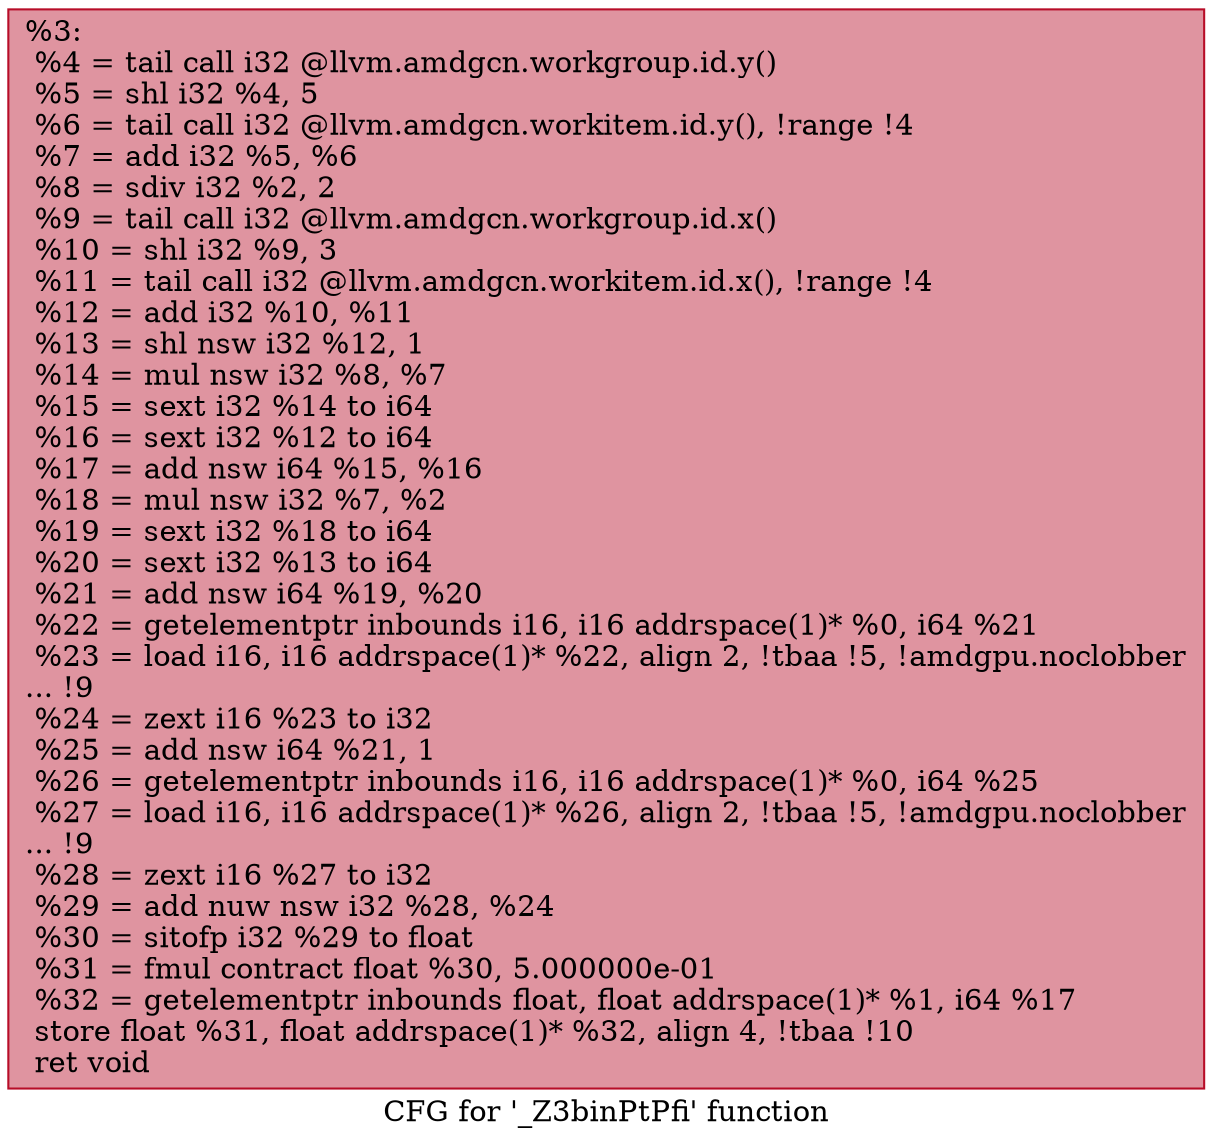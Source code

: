 digraph "CFG for '_Z3binPtPfi' function" {
	label="CFG for '_Z3binPtPfi' function";

	Node0x52dc0f0 [shape=record,color="#b70d28ff", style=filled, fillcolor="#b70d2870",label="{%3:\l  %4 = tail call i32 @llvm.amdgcn.workgroup.id.y()\l  %5 = shl i32 %4, 5\l  %6 = tail call i32 @llvm.amdgcn.workitem.id.y(), !range !4\l  %7 = add i32 %5, %6\l  %8 = sdiv i32 %2, 2\l  %9 = tail call i32 @llvm.amdgcn.workgroup.id.x()\l  %10 = shl i32 %9, 3\l  %11 = tail call i32 @llvm.amdgcn.workitem.id.x(), !range !4\l  %12 = add i32 %10, %11\l  %13 = shl nsw i32 %12, 1\l  %14 = mul nsw i32 %8, %7\l  %15 = sext i32 %14 to i64\l  %16 = sext i32 %12 to i64\l  %17 = add nsw i64 %15, %16\l  %18 = mul nsw i32 %7, %2\l  %19 = sext i32 %18 to i64\l  %20 = sext i32 %13 to i64\l  %21 = add nsw i64 %19, %20\l  %22 = getelementptr inbounds i16, i16 addrspace(1)* %0, i64 %21\l  %23 = load i16, i16 addrspace(1)* %22, align 2, !tbaa !5, !amdgpu.noclobber\l... !9\l  %24 = zext i16 %23 to i32\l  %25 = add nsw i64 %21, 1\l  %26 = getelementptr inbounds i16, i16 addrspace(1)* %0, i64 %25\l  %27 = load i16, i16 addrspace(1)* %26, align 2, !tbaa !5, !amdgpu.noclobber\l... !9\l  %28 = zext i16 %27 to i32\l  %29 = add nuw nsw i32 %28, %24\l  %30 = sitofp i32 %29 to float\l  %31 = fmul contract float %30, 5.000000e-01\l  %32 = getelementptr inbounds float, float addrspace(1)* %1, i64 %17\l  store float %31, float addrspace(1)* %32, align 4, !tbaa !10\l  ret void\l}"];
}
